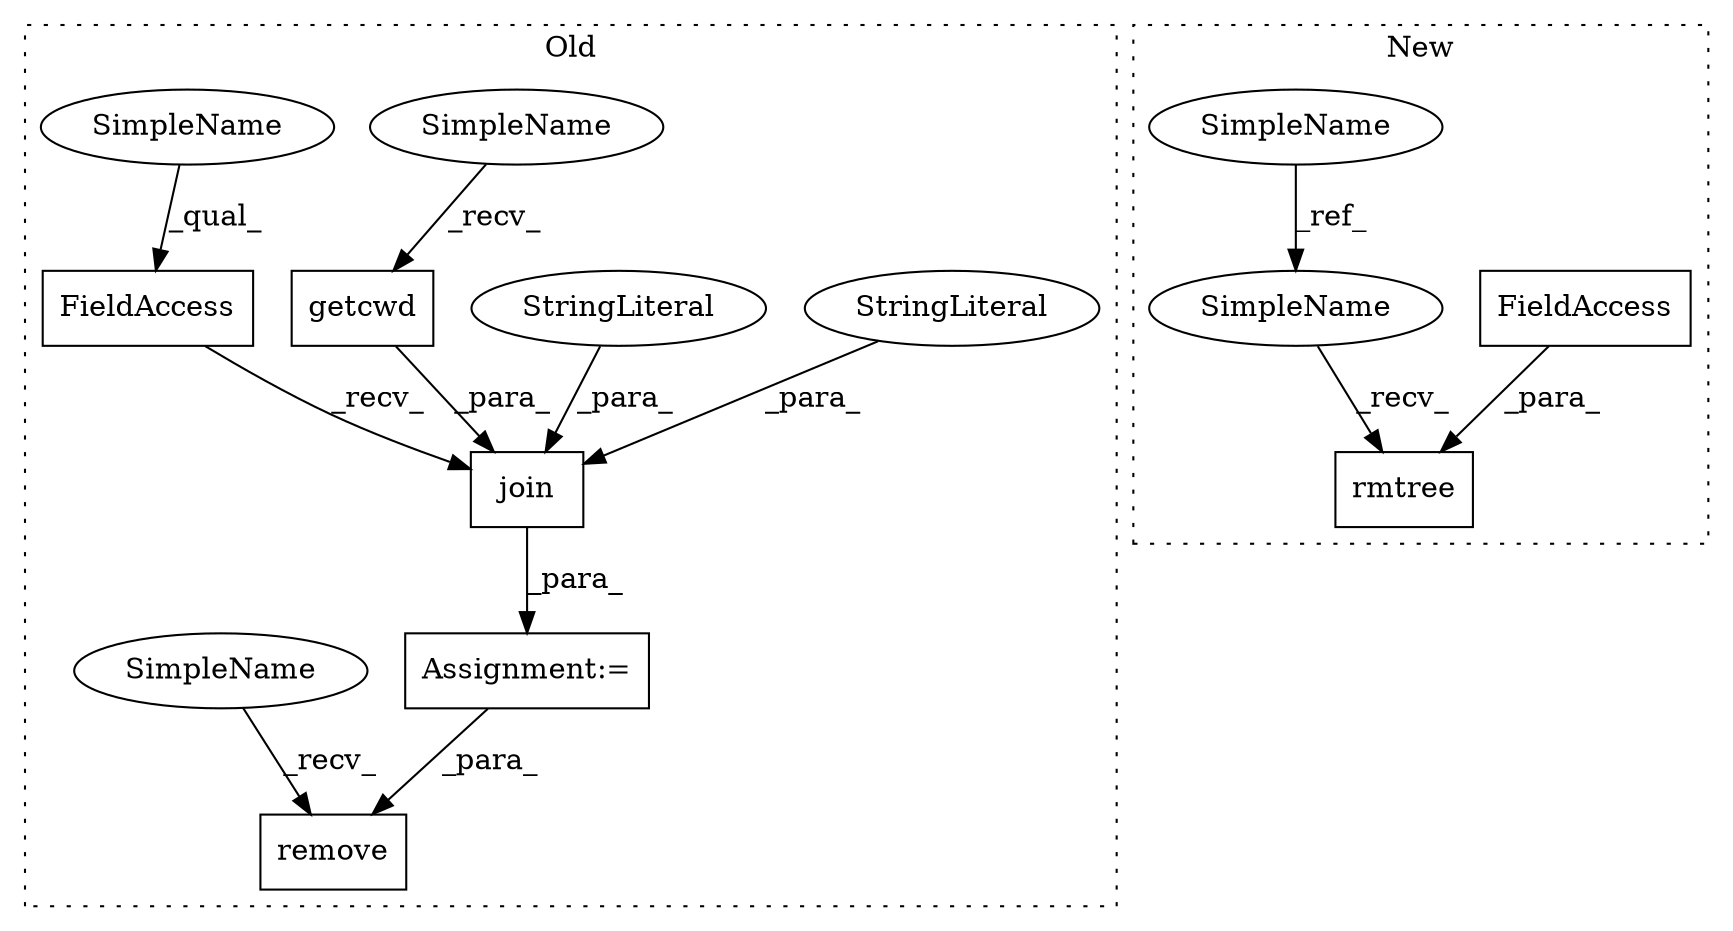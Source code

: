 digraph G {
subgraph cluster0 {
1 [label="remove" a="32" s="1848,1859" l="7,1" shape="box"];
3 [label="join" a="32" s="1786,1836" l="5,1" shape="box"];
4 [label="StringLiteral" a="45" s="1803" l="15" shape="ellipse"];
5 [label="FieldAccess" a="22" s="1778" l="7" shape="box"];
6 [label="getcwd" a="32" s="1794" l="8" shape="box"];
9 [label="StringLiteral" a="45" s="1819" l="17" shape="ellipse"];
10 [label="Assignment:=" a="7" s="1777" l="1" shape="box"];
12 [label="SimpleName" a="42" s="1791" l="2" shape="ellipse"];
13 [label="SimpleName" a="42" s="1778" l="2" shape="ellipse"];
14 [label="SimpleName" a="42" s="1845" l="2" shape="ellipse"];
label = "Old";
style="dotted";
}
subgraph cluster1 {
2 [label="rmtree" a="32" s="1794,1822" l="7,1" shape="box"];
7 [label="FieldAccess" a="22" s="1801" l="21" shape="box"];
8 [label="SimpleName" a="42" s="1763" l="6" shape="ellipse"];
11 [label="SimpleName" a="42" s="1787" l="6" shape="ellipse"];
label = "New";
style="dotted";
}
3 -> 10 [label="_para_"];
4 -> 3 [label="_para_"];
5 -> 3 [label="_recv_"];
6 -> 3 [label="_para_"];
7 -> 2 [label="_para_"];
8 -> 11 [label="_ref_"];
9 -> 3 [label="_para_"];
10 -> 1 [label="_para_"];
11 -> 2 [label="_recv_"];
12 -> 6 [label="_recv_"];
13 -> 5 [label="_qual_"];
14 -> 1 [label="_recv_"];
}